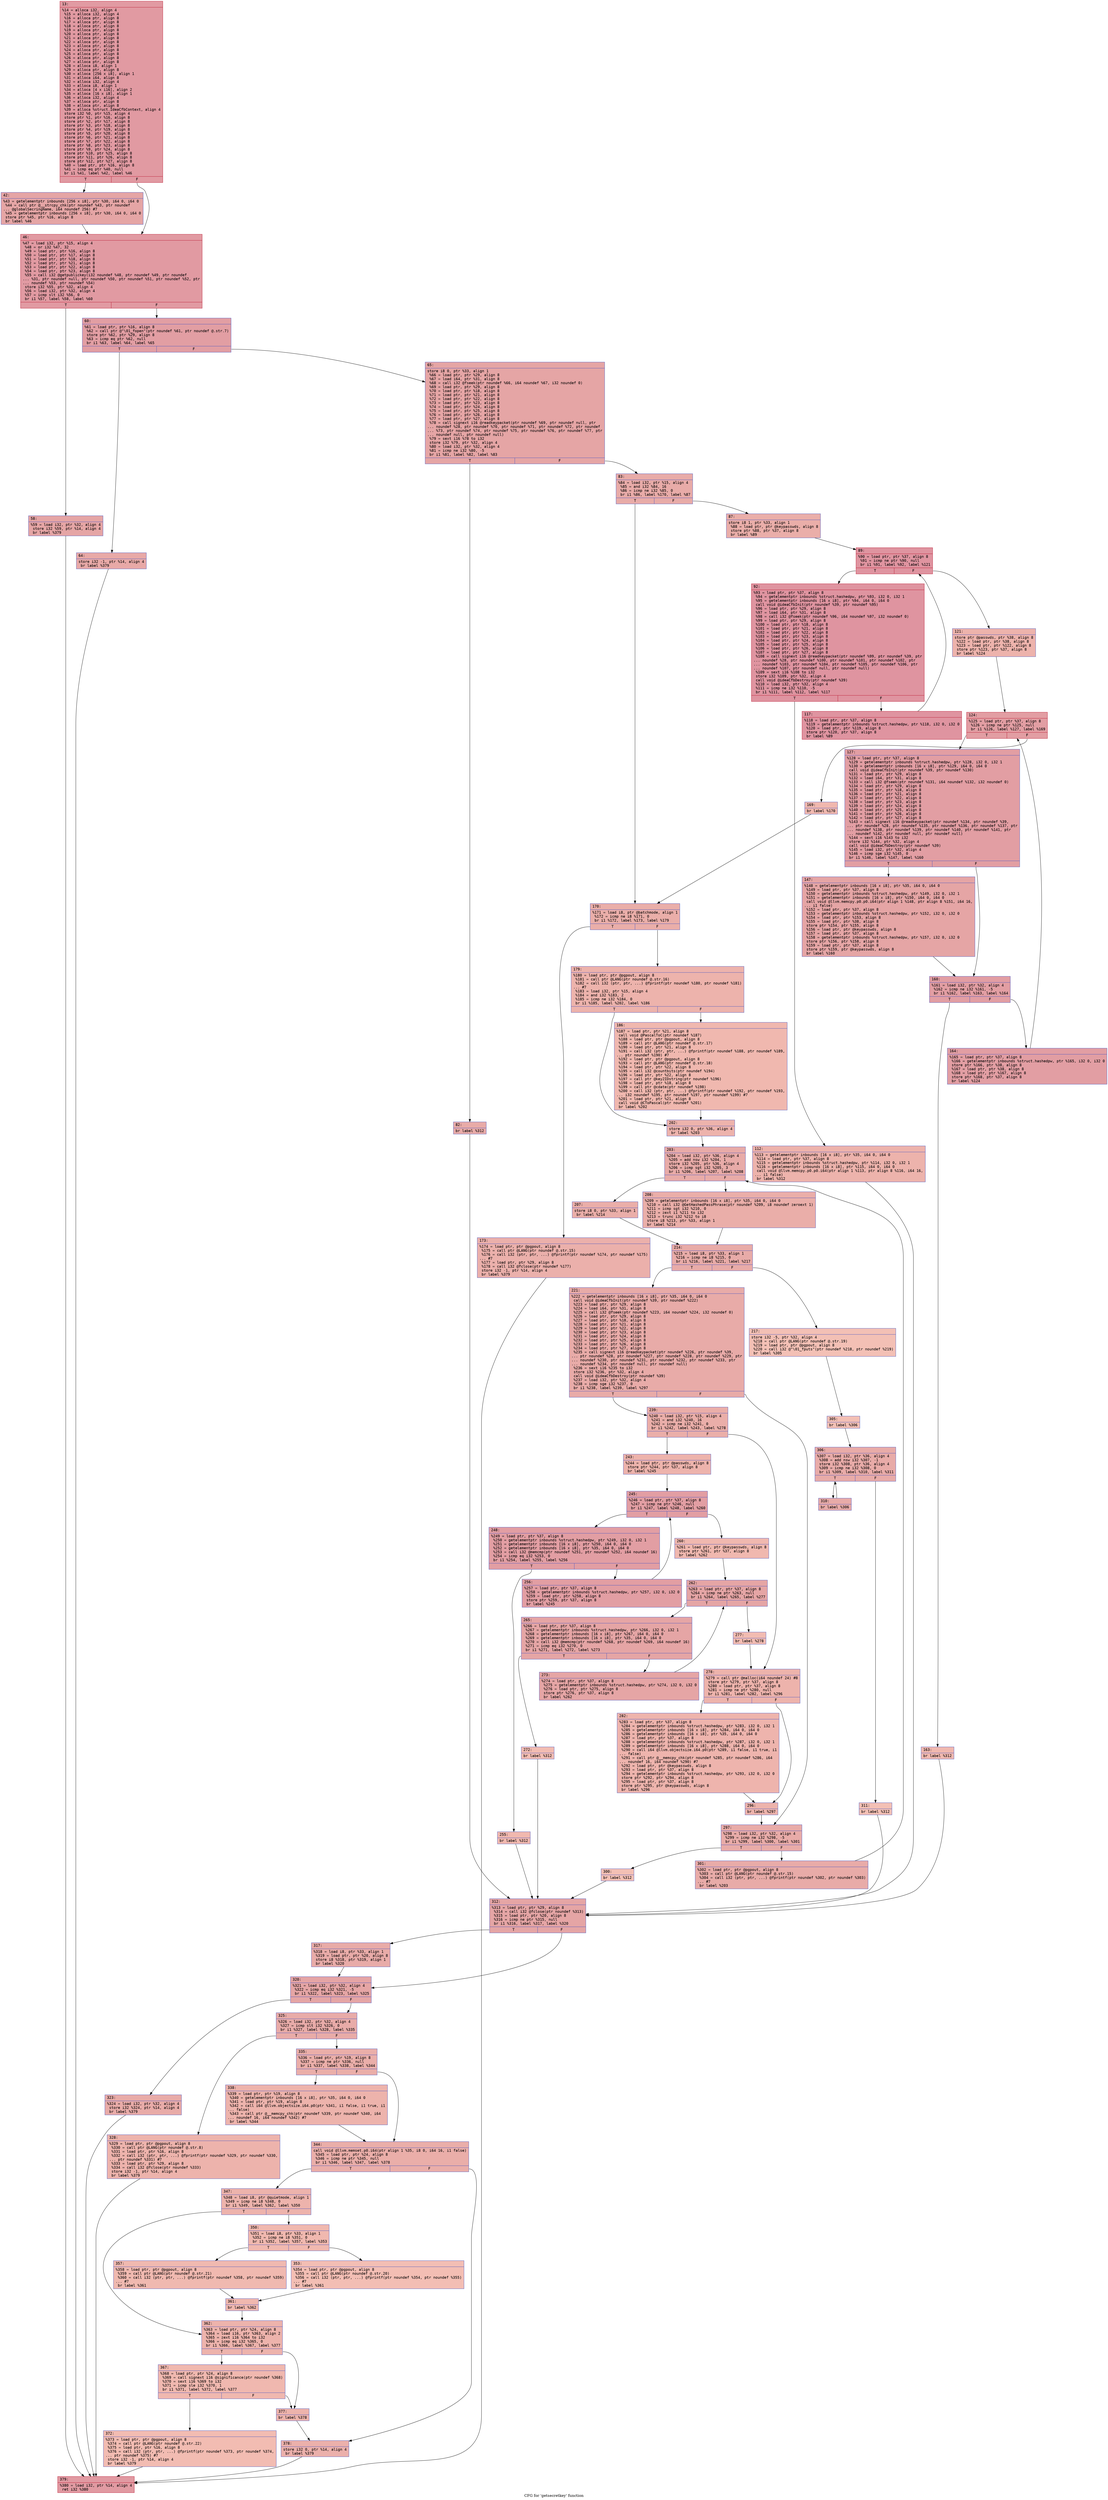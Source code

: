 digraph "CFG for 'getsecretkey' function" {
	label="CFG for 'getsecretkey' function";

	Node0x6000011ec910 [shape=record,color="#b70d28ff", style=filled, fillcolor="#bb1b2c70" fontname="Courier",label="{13:\l|  %14 = alloca i32, align 4\l  %15 = alloca i32, align 4\l  %16 = alloca ptr, align 8\l  %17 = alloca ptr, align 8\l  %18 = alloca ptr, align 8\l  %19 = alloca ptr, align 8\l  %20 = alloca ptr, align 8\l  %21 = alloca ptr, align 8\l  %22 = alloca ptr, align 8\l  %23 = alloca ptr, align 8\l  %24 = alloca ptr, align 8\l  %25 = alloca ptr, align 8\l  %26 = alloca ptr, align 8\l  %27 = alloca ptr, align 8\l  %28 = alloca i8, align 1\l  %29 = alloca ptr, align 8\l  %30 = alloca [256 x i8], align 1\l  %31 = alloca i64, align 8\l  %32 = alloca i32, align 4\l  %33 = alloca i8, align 1\l  %34 = alloca [4 x i16], align 2\l  %35 = alloca [16 x i8], align 1\l  %36 = alloca i32, align 4\l  %37 = alloca ptr, align 8\l  %38 = alloca ptr, align 8\l  %39 = alloca %struct.IdeaCfbContext, align 4\l  store i32 %0, ptr %15, align 4\l  store ptr %1, ptr %16, align 8\l  store ptr %2, ptr %17, align 8\l  store ptr %3, ptr %18, align 8\l  store ptr %4, ptr %19, align 8\l  store ptr %5, ptr %20, align 8\l  store ptr %6, ptr %21, align 8\l  store ptr %7, ptr %22, align 8\l  store ptr %8, ptr %23, align 8\l  store ptr %9, ptr %24, align 8\l  store ptr %10, ptr %25, align 8\l  store ptr %11, ptr %26, align 8\l  store ptr %12, ptr %27, align 8\l  %40 = load ptr, ptr %16, align 8\l  %41 = icmp eq ptr %40, null\l  br i1 %41, label %42, label %46\l|{<s0>T|<s1>F}}"];
	Node0x6000011ec910:s0 -> Node0x6000011ec960[tooltip="13 -> 42\nProbability 37.50%" ];
	Node0x6000011ec910:s1 -> Node0x6000011ec9b0[tooltip="13 -> 46\nProbability 62.50%" ];
	Node0x6000011ec960 [shape=record,color="#3d50c3ff", style=filled, fillcolor="#c5333470" fontname="Courier",label="{42:\l|  %43 = getelementptr inbounds [256 x i8], ptr %30, i64 0, i64 0\l  %44 = call ptr @__strcpy_chk(ptr noundef %43, ptr noundef\l... @globalSecringName, i64 noundef 256) #7\l  %45 = getelementptr inbounds [256 x i8], ptr %30, i64 0, i64 0\l  store ptr %45, ptr %16, align 8\l  br label %46\l}"];
	Node0x6000011ec960 -> Node0x6000011ec9b0[tooltip="42 -> 46\nProbability 100.00%" ];
	Node0x6000011ec9b0 [shape=record,color="#b70d28ff", style=filled, fillcolor="#bb1b2c70" fontname="Courier",label="{46:\l|  %47 = load i32, ptr %15, align 4\l  %48 = or i32 %47, 32\l  %49 = load ptr, ptr %16, align 8\l  %50 = load ptr, ptr %17, align 8\l  %51 = load ptr, ptr %18, align 8\l  %52 = load ptr, ptr %21, align 8\l  %53 = load ptr, ptr %22, align 8\l  %54 = load ptr, ptr %23, align 8\l  %55 = call i32 @getpublickey(i32 noundef %48, ptr noundef %49, ptr noundef\l... %31, ptr noundef null, ptr noundef %50, ptr noundef %51, ptr noundef %52, ptr\l... noundef %53, ptr noundef %54)\l  store i32 %55, ptr %32, align 4\l  %56 = load i32, ptr %32, align 4\l  %57 = icmp slt i32 %56, 0\l  br i1 %57, label %58, label %60\l|{<s0>T|<s1>F}}"];
	Node0x6000011ec9b0:s0 -> Node0x6000011eca00[tooltip="46 -> 58\nProbability 37.50%" ];
	Node0x6000011ec9b0:s1 -> Node0x6000011eca50[tooltip="46 -> 60\nProbability 62.50%" ];
	Node0x6000011eca00 [shape=record,color="#3d50c3ff", style=filled, fillcolor="#c5333470" fontname="Courier",label="{58:\l|  %59 = load i32, ptr %32, align 4\l  store i32 %59, ptr %14, align 4\l  br label %379\l}"];
	Node0x6000011eca00 -> Node0x6000011ee030[tooltip="58 -> 379\nProbability 100.00%" ];
	Node0x6000011eca50 [shape=record,color="#3d50c3ff", style=filled, fillcolor="#be242e70" fontname="Courier",label="{60:\l|  %61 = load ptr, ptr %16, align 8\l  %62 = call ptr @\"\\01_fopen\"(ptr noundef %61, ptr noundef @.str.7)\l  store ptr %62, ptr %29, align 8\l  %63 = icmp eq ptr %62, null\l  br i1 %63, label %64, label %65\l|{<s0>T|<s1>F}}"];
	Node0x6000011eca50:s0 -> Node0x6000011ecaa0[tooltip="60 -> 64\nProbability 37.50%" ];
	Node0x6000011eca50:s1 -> Node0x6000011ecaf0[tooltip="60 -> 65\nProbability 62.50%" ];
	Node0x6000011ecaa0 [shape=record,color="#3d50c3ff", style=filled, fillcolor="#ca3b3770" fontname="Courier",label="{64:\l|  store i32 -1, ptr %14, align 4\l  br label %379\l}"];
	Node0x6000011ecaa0 -> Node0x6000011ee030[tooltip="64 -> 379\nProbability 100.00%" ];
	Node0x6000011ecaf0 [shape=record,color="#3d50c3ff", style=filled, fillcolor="#c5333470" fontname="Courier",label="{65:\l|  store i8 0, ptr %33, align 1\l  %66 = load ptr, ptr %29, align 8\l  %67 = load i64, ptr %31, align 8\l  %68 = call i32 @fseek(ptr noundef %66, i64 noundef %67, i32 noundef 0)\l  %69 = load ptr, ptr %29, align 8\l  %70 = load ptr, ptr %18, align 8\l  %71 = load ptr, ptr %21, align 8\l  %72 = load ptr, ptr %22, align 8\l  %73 = load ptr, ptr %23, align 8\l  %74 = load ptr, ptr %24, align 8\l  %75 = load ptr, ptr %25, align 8\l  %76 = load ptr, ptr %26, align 8\l  %77 = load ptr, ptr %27, align 8\l  %78 = call signext i16 @readkeypacket(ptr noundef %69, ptr noundef null, ptr\l... noundef %28, ptr noundef %70, ptr noundef %71, ptr noundef %72, ptr noundef\l... %73, ptr noundef %74, ptr noundef %75, ptr noundef %76, ptr noundef %77, ptr\l... noundef null, ptr noundef null)\l  %79 = sext i16 %78 to i32\l  store i32 %79, ptr %32, align 4\l  %80 = load i32, ptr %32, align 4\l  %81 = icmp ne i32 %80, -5\l  br i1 %81, label %82, label %83\l|{<s0>T|<s1>F}}"];
	Node0x6000011ecaf0:s0 -> Node0x6000011ecb40[tooltip="65 -> 82\nProbability 50.00%" ];
	Node0x6000011ecaf0:s1 -> Node0x6000011ecb90[tooltip="65 -> 83\nProbability 50.00%" ];
	Node0x6000011ecb40 [shape=record,color="#3d50c3ff", style=filled, fillcolor="#cc403a70" fontname="Courier",label="{82:\l|  br label %312\l}"];
	Node0x6000011ecb40 -> Node0x6000011eda40[tooltip="82 -> 312\nProbability 100.00%" ];
	Node0x6000011ecb90 [shape=record,color="#3d50c3ff", style=filled, fillcolor="#cc403a70" fontname="Courier",label="{83:\l|  %84 = load i32, ptr %15, align 4\l  %85 = and i32 %84, 16\l  %86 = icmp ne i32 %85, 0\l  br i1 %86, label %170, label %87\l|{<s0>T|<s1>F}}"];
	Node0x6000011ecb90:s0 -> Node0x6000011ecff0[tooltip="83 -> 170\nProbability 50.00%" ];
	Node0x6000011ecb90:s1 -> Node0x6000011ecbe0[tooltip="83 -> 87\nProbability 50.00%" ];
	Node0x6000011ecbe0 [shape=record,color="#3d50c3ff", style=filled, fillcolor="#d0473d70" fontname="Courier",label="{87:\l|  store i8 1, ptr %33, align 1\l  %88 = load ptr, ptr @keypasswds, align 8\l  store ptr %88, ptr %37, align 8\l  br label %89\l}"];
	Node0x6000011ecbe0 -> Node0x6000011ecc30[tooltip="87 -> 89\nProbability 100.00%" ];
	Node0x6000011ecc30 [shape=record,color="#b70d28ff", style=filled, fillcolor="#b70d2870" fontname="Courier",label="{89:\l|  %90 = load ptr, ptr %37, align 8\l  %91 = icmp ne ptr %90, null\l  br i1 %91, label %92, label %121\l|{<s0>T|<s1>F}}"];
	Node0x6000011ecc30:s0 -> Node0x6000011ecc80[tooltip="89 -> 92\nProbability 96.88%" ];
	Node0x6000011ecc30:s1 -> Node0x6000011ecd70[tooltip="89 -> 121\nProbability 3.12%" ];
	Node0x6000011ecc80 [shape=record,color="#b70d28ff", style=filled, fillcolor="#b70d2870" fontname="Courier",label="{92:\l|  %93 = load ptr, ptr %37, align 8\l  %94 = getelementptr inbounds %struct.hashedpw, ptr %93, i32 0, i32 1\l  %95 = getelementptr inbounds [16 x i8], ptr %94, i64 0, i64 0\l  call void @ideaCfbInit(ptr noundef %39, ptr noundef %95)\l  %96 = load ptr, ptr %29, align 8\l  %97 = load i64, ptr %31, align 8\l  %98 = call i32 @fseek(ptr noundef %96, i64 noundef %97, i32 noundef 0)\l  %99 = load ptr, ptr %29, align 8\l  %100 = load ptr, ptr %18, align 8\l  %101 = load ptr, ptr %21, align 8\l  %102 = load ptr, ptr %22, align 8\l  %103 = load ptr, ptr %23, align 8\l  %104 = load ptr, ptr %24, align 8\l  %105 = load ptr, ptr %25, align 8\l  %106 = load ptr, ptr %26, align 8\l  %107 = load ptr, ptr %27, align 8\l  %108 = call signext i16 @readkeypacket(ptr noundef %99, ptr noundef %39, ptr\l... noundef %28, ptr noundef %100, ptr noundef %101, ptr noundef %102, ptr\l... noundef %103, ptr noundef %104, ptr noundef %105, ptr noundef %106, ptr\l... noundef %107, ptr noundef null, ptr noundef null)\l  %109 = sext i16 %108 to i32\l  store i32 %109, ptr %32, align 4\l  call void @ideaCfbDestroy(ptr noundef %39)\l  %110 = load i32, ptr %32, align 4\l  %111 = icmp ne i32 %110, -5\l  br i1 %111, label %112, label %117\l|{<s0>T|<s1>F}}"];
	Node0x6000011ecc80:s0 -> Node0x6000011eccd0[tooltip="92 -> 112\nProbability 3.12%" ];
	Node0x6000011ecc80:s1 -> Node0x6000011ecd20[tooltip="92 -> 117\nProbability 96.88%" ];
	Node0x6000011eccd0 [shape=record,color="#3d50c3ff", style=filled, fillcolor="#d6524470" fontname="Courier",label="{112:\l|  %113 = getelementptr inbounds [16 x i8], ptr %35, i64 0, i64 0\l  %114 = load ptr, ptr %37, align 8\l  %115 = getelementptr inbounds %struct.hashedpw, ptr %114, i32 0, i32 1\l  %116 = getelementptr inbounds [16 x i8], ptr %115, i64 0, i64 0\l  call void @llvm.memcpy.p0.p0.i64(ptr align 1 %113, ptr align 8 %116, i64 16,\l... i1 false)\l  br label %312\l}"];
	Node0x6000011eccd0 -> Node0x6000011eda40[tooltip="112 -> 312\nProbability 100.00%" ];
	Node0x6000011ecd20 [shape=record,color="#b70d28ff", style=filled, fillcolor="#b70d2870" fontname="Courier",label="{117:\l|  %118 = load ptr, ptr %37, align 8\l  %119 = getelementptr inbounds %struct.hashedpw, ptr %118, i32 0, i32 0\l  %120 = load ptr, ptr %119, align 8\l  store ptr %120, ptr %37, align 8\l  br label %89\l}"];
	Node0x6000011ecd20 -> Node0x6000011ecc30[tooltip="117 -> 89\nProbability 100.00%" ];
	Node0x6000011ecd70 [shape=record,color="#3d50c3ff", style=filled, fillcolor="#d6524470" fontname="Courier",label="{121:\l|  store ptr @passwds, ptr %38, align 8\l  %122 = load ptr, ptr %38, align 8\l  %123 = load ptr, ptr %122, align 8\l  store ptr %123, ptr %37, align 8\l  br label %124\l}"];
	Node0x6000011ecd70 -> Node0x6000011ecdc0[tooltip="121 -> 124\nProbability 100.00%" ];
	Node0x6000011ecdc0 [shape=record,color="#b70d28ff", style=filled, fillcolor="#be242e70" fontname="Courier",label="{124:\l|  %125 = load ptr, ptr %37, align 8\l  %126 = icmp ne ptr %125, null\l  br i1 %126, label %127, label %169\l|{<s0>T|<s1>F}}"];
	Node0x6000011ecdc0:s0 -> Node0x6000011ece10[tooltip="124 -> 127\nProbability 96.88%" ];
	Node0x6000011ecdc0:s1 -> Node0x6000011ecfa0[tooltip="124 -> 169\nProbability 3.12%" ];
	Node0x6000011ece10 [shape=record,color="#3d50c3ff", style=filled, fillcolor="#be242e70" fontname="Courier",label="{127:\l|  %128 = load ptr, ptr %37, align 8\l  %129 = getelementptr inbounds %struct.hashedpw, ptr %128, i32 0, i32 1\l  %130 = getelementptr inbounds [16 x i8], ptr %129, i64 0, i64 0\l  call void @ideaCfbInit(ptr noundef %39, ptr noundef %130)\l  %131 = load ptr, ptr %29, align 8\l  %132 = load i64, ptr %31, align 8\l  %133 = call i32 @fseek(ptr noundef %131, i64 noundef %132, i32 noundef 0)\l  %134 = load ptr, ptr %29, align 8\l  %135 = load ptr, ptr %18, align 8\l  %136 = load ptr, ptr %21, align 8\l  %137 = load ptr, ptr %22, align 8\l  %138 = load ptr, ptr %23, align 8\l  %139 = load ptr, ptr %24, align 8\l  %140 = load ptr, ptr %25, align 8\l  %141 = load ptr, ptr %26, align 8\l  %142 = load ptr, ptr %27, align 8\l  %143 = call signext i16 @readkeypacket(ptr noundef %134, ptr noundef %39,\l... ptr noundef %28, ptr noundef %135, ptr noundef %136, ptr noundef %137, ptr\l... noundef %138, ptr noundef %139, ptr noundef %140, ptr noundef %141, ptr\l... noundef %142, ptr noundef null, ptr noundef null)\l  %144 = sext i16 %143 to i32\l  store i32 %144, ptr %32, align 4\l  call void @ideaCfbDestroy(ptr noundef %39)\l  %145 = load i32, ptr %32, align 4\l  %146 = icmp sge i32 %145, 0\l  br i1 %146, label %147, label %160\l|{<s0>T|<s1>F}}"];
	Node0x6000011ece10:s0 -> Node0x6000011ece60[tooltip="127 -> 147\nProbability 50.00%" ];
	Node0x6000011ece10:s1 -> Node0x6000011eceb0[tooltip="127 -> 160\nProbability 50.00%" ];
	Node0x6000011ece60 [shape=record,color="#3d50c3ff", style=filled, fillcolor="#c5333470" fontname="Courier",label="{147:\l|  %148 = getelementptr inbounds [16 x i8], ptr %35, i64 0, i64 0\l  %149 = load ptr, ptr %37, align 8\l  %150 = getelementptr inbounds %struct.hashedpw, ptr %149, i32 0, i32 1\l  %151 = getelementptr inbounds [16 x i8], ptr %150, i64 0, i64 0\l  call void @llvm.memcpy.p0.p0.i64(ptr align 1 %148, ptr align 8 %151, i64 16,\l... i1 false)\l  %152 = load ptr, ptr %37, align 8\l  %153 = getelementptr inbounds %struct.hashedpw, ptr %152, i32 0, i32 0\l  %154 = load ptr, ptr %153, align 8\l  %155 = load ptr, ptr %38, align 8\l  store ptr %154, ptr %155, align 8\l  %156 = load ptr, ptr @keypasswds, align 8\l  %157 = load ptr, ptr %37, align 8\l  %158 = getelementptr inbounds %struct.hashedpw, ptr %157, i32 0, i32 0\l  store ptr %156, ptr %158, align 8\l  %159 = load ptr, ptr %37, align 8\l  store ptr %159, ptr @keypasswds, align 8\l  br label %160\l}"];
	Node0x6000011ece60 -> Node0x6000011eceb0[tooltip="147 -> 160\nProbability 100.00%" ];
	Node0x6000011eceb0 [shape=record,color="#3d50c3ff", style=filled, fillcolor="#be242e70" fontname="Courier",label="{160:\l|  %161 = load i32, ptr %32, align 4\l  %162 = icmp ne i32 %161, -5\l  br i1 %162, label %163, label %164\l|{<s0>T|<s1>F}}"];
	Node0x6000011eceb0:s0 -> Node0x6000011ecf00[tooltip="160 -> 163\nProbability 3.12%" ];
	Node0x6000011eceb0:s1 -> Node0x6000011ecf50[tooltip="160 -> 164\nProbability 96.88%" ];
	Node0x6000011ecf00 [shape=record,color="#3d50c3ff", style=filled, fillcolor="#dc5d4a70" fontname="Courier",label="{163:\l|  br label %312\l}"];
	Node0x6000011ecf00 -> Node0x6000011eda40[tooltip="163 -> 312\nProbability 100.00%" ];
	Node0x6000011ecf50 [shape=record,color="#3d50c3ff", style=filled, fillcolor="#be242e70" fontname="Courier",label="{164:\l|  %165 = load ptr, ptr %37, align 8\l  %166 = getelementptr inbounds %struct.hashedpw, ptr %165, i32 0, i32 0\l  store ptr %166, ptr %38, align 8\l  %167 = load ptr, ptr %38, align 8\l  %168 = load ptr, ptr %167, align 8\l  store ptr %168, ptr %37, align 8\l  br label %124\l}"];
	Node0x6000011ecf50 -> Node0x6000011ecdc0[tooltip="164 -> 124\nProbability 100.00%" ];
	Node0x6000011ecfa0 [shape=record,color="#3d50c3ff", style=filled, fillcolor="#dc5d4a70" fontname="Courier",label="{169:\l|  br label %170\l}"];
	Node0x6000011ecfa0 -> Node0x6000011ecff0[tooltip="169 -> 170\nProbability 100.00%" ];
	Node0x6000011ecff0 [shape=record,color="#3d50c3ff", style=filled, fillcolor="#d0473d70" fontname="Courier",label="{170:\l|  %171 = load i8, ptr @batchmode, align 1\l  %172 = icmp ne i8 %171, 0\l  br i1 %172, label %173, label %179\l|{<s0>T|<s1>F}}"];
	Node0x6000011ecff0:s0 -> Node0x6000011ed040[tooltip="170 -> 173\nProbability 62.50%" ];
	Node0x6000011ecff0:s1 -> Node0x6000011ed090[tooltip="170 -> 179\nProbability 37.50%" ];
	Node0x6000011ed040 [shape=record,color="#3d50c3ff", style=filled, fillcolor="#d24b4070" fontname="Courier",label="{173:\l|  %174 = load ptr, ptr @pgpout, align 8\l  %175 = call ptr @LANG(ptr noundef @.str.15)\l  %176 = call i32 (ptr, ptr, ...) @fprintf(ptr noundef %174, ptr noundef %175)\l... #7\l  %177 = load ptr, ptr %29, align 8\l  %178 = call i32 @fclose(ptr noundef %177)\l  store i32 -1, ptr %14, align 4\l  br label %379\l}"];
	Node0x6000011ed040 -> Node0x6000011ee030[tooltip="173 -> 379\nProbability 100.00%" ];
	Node0x6000011ed090 [shape=record,color="#3d50c3ff", style=filled, fillcolor="#d6524470" fontname="Courier",label="{179:\l|  %180 = load ptr, ptr @pgpout, align 8\l  %181 = call ptr @LANG(ptr noundef @.str.16)\l  %182 = call i32 (ptr, ptr, ...) @fprintf(ptr noundef %180, ptr noundef %181)\l... #7\l  %183 = load i32, ptr %15, align 4\l  %184 = and i32 %183, 2\l  %185 = icmp ne i32 %184, 0\l  br i1 %185, label %202, label %186\l|{<s0>T|<s1>F}}"];
	Node0x6000011ed090:s0 -> Node0x6000011ed130[tooltip="179 -> 202\nProbability 50.00%" ];
	Node0x6000011ed090:s1 -> Node0x6000011ed0e0[tooltip="179 -> 186\nProbability 50.00%" ];
	Node0x6000011ed0e0 [shape=record,color="#3d50c3ff", style=filled, fillcolor="#dc5d4a70" fontname="Courier",label="{186:\l|  %187 = load ptr, ptr %21, align 8\l  call void @PascalToC(ptr noundef %187)\l  %188 = load ptr, ptr @pgpout, align 8\l  %189 = call ptr @LANG(ptr noundef @.str.17)\l  %190 = load ptr, ptr %21, align 8\l  %191 = call i32 (ptr, ptr, ...) @fprintf(ptr noundef %188, ptr noundef %189,\l... ptr noundef %190) #7\l  %192 = load ptr, ptr @pgpout, align 8\l  %193 = call ptr @LANG(ptr noundef @.str.18)\l  %194 = load ptr, ptr %22, align 8\l  %195 = call i32 @countbits(ptr noundef %194)\l  %196 = load ptr, ptr %22, align 8\l  %197 = call ptr @key2IDstring(ptr noundef %196)\l  %198 = load ptr, ptr %18, align 8\l  %199 = call ptr @cdate(ptr noundef %198)\l  %200 = call i32 (ptr, ptr, ...) @fprintf(ptr noundef %192, ptr noundef %193,\l... i32 noundef %195, ptr noundef %197, ptr noundef %199) #7\l  %201 = load ptr, ptr %21, align 8\l  call void @CToPascal(ptr noundef %201)\l  br label %202\l}"];
	Node0x6000011ed0e0 -> Node0x6000011ed130[tooltip="186 -> 202\nProbability 100.00%" ];
	Node0x6000011ed130 [shape=record,color="#3d50c3ff", style=filled, fillcolor="#d6524470" fontname="Courier",label="{202:\l|  store i32 0, ptr %36, align 4\l  br label %203\l}"];
	Node0x6000011ed130 -> Node0x6000011ed180[tooltip="202 -> 203\nProbability 100.00%" ];
	Node0x6000011ed180 [shape=record,color="#3d50c3ff", style=filled, fillcolor="#cc403a70" fontname="Courier",label="{203:\l|  %204 = load i32, ptr %36, align 4\l  %205 = add nsw i32 %204, 1\l  store i32 %205, ptr %36, align 4\l  %206 = icmp sgt i32 %205, 3\l  br i1 %206, label %207, label %208\l|{<s0>T|<s1>F}}"];
	Node0x6000011ed180:s0 -> Node0x6000011ed1d0[tooltip="203 -> 207\nProbability 50.00%" ];
	Node0x6000011ed180:s1 -> Node0x6000011ed220[tooltip="203 -> 208\nProbability 50.00%" ];
	Node0x6000011ed1d0 [shape=record,color="#3d50c3ff", style=filled, fillcolor="#d0473d70" fontname="Courier",label="{207:\l|  store i8 0, ptr %33, align 1\l  br label %214\l}"];
	Node0x6000011ed1d0 -> Node0x6000011ed270[tooltip="207 -> 214\nProbability 100.00%" ];
	Node0x6000011ed220 [shape=record,color="#3d50c3ff", style=filled, fillcolor="#d0473d70" fontname="Courier",label="{208:\l|  %209 = getelementptr inbounds [16 x i8], ptr %35, i64 0, i64 0\l  %210 = call i32 @GetHashedPassPhrase(ptr noundef %209, i8 noundef zeroext 1)\l  %211 = icmp sgt i32 %210, 0\l  %212 = zext i1 %211 to i32\l  %213 = trunc i32 %212 to i8\l  store i8 %213, ptr %33, align 1\l  br label %214\l}"];
	Node0x6000011ed220 -> Node0x6000011ed270[tooltip="208 -> 214\nProbability 100.00%" ];
	Node0x6000011ed270 [shape=record,color="#3d50c3ff", style=filled, fillcolor="#cc403a70" fontname="Courier",label="{214:\l|  %215 = load i8, ptr %33, align 1\l  %216 = icmp ne i8 %215, 0\l  br i1 %216, label %221, label %217\l|{<s0>T|<s1>F}}"];
	Node0x6000011ed270:s0 -> Node0x6000011ed310[tooltip="214 -> 221\nProbability 96.88%" ];
	Node0x6000011ed270:s1 -> Node0x6000011ed2c0[tooltip="214 -> 217\nProbability 3.12%" ];
	Node0x6000011ed2c0 [shape=record,color="#3d50c3ff", style=filled, fillcolor="#e5705870" fontname="Courier",label="{217:\l|  store i32 -5, ptr %32, align 4\l  %218 = call ptr @LANG(ptr noundef @.str.19)\l  %219 = load ptr, ptr @pgpout, align 8\l  %220 = call i32 @\"\\01_fputs\"(ptr noundef %218, ptr noundef %219)\l  br label %305\l}"];
	Node0x6000011ed2c0 -> Node0x6000011ed900[tooltip="217 -> 305\nProbability 100.00%" ];
	Node0x6000011ed310 [shape=record,color="#3d50c3ff", style=filled, fillcolor="#cc403a70" fontname="Courier",label="{221:\l|  %222 = getelementptr inbounds [16 x i8], ptr %35, i64 0, i64 0\l  call void @ideaCfbInit(ptr noundef %39, ptr noundef %222)\l  %223 = load ptr, ptr %29, align 8\l  %224 = load i64, ptr %31, align 8\l  %225 = call i32 @fseek(ptr noundef %223, i64 noundef %224, i32 noundef 0)\l  %226 = load ptr, ptr %29, align 8\l  %227 = load ptr, ptr %18, align 8\l  %228 = load ptr, ptr %21, align 8\l  %229 = load ptr, ptr %22, align 8\l  %230 = load ptr, ptr %23, align 8\l  %231 = load ptr, ptr %24, align 8\l  %232 = load ptr, ptr %25, align 8\l  %233 = load ptr, ptr %26, align 8\l  %234 = load ptr, ptr %27, align 8\l  %235 = call signext i16 @readkeypacket(ptr noundef %226, ptr noundef %39,\l... ptr noundef %28, ptr noundef %227, ptr noundef %228, ptr noundef %229, ptr\l... noundef %230, ptr noundef %231, ptr noundef %232, ptr noundef %233, ptr\l... noundef %234, ptr noundef null, ptr noundef null)\l  %236 = sext i16 %235 to i32\l  store i32 %236, ptr %32, align 4\l  call void @ideaCfbDestroy(ptr noundef %39)\l  %237 = load i32, ptr %32, align 4\l  %238 = icmp sge i32 %237, 0\l  br i1 %238, label %239, label %297\l|{<s0>T|<s1>F}}"];
	Node0x6000011ed310:s0 -> Node0x6000011ed360[tooltip="221 -> 239\nProbability 50.00%" ];
	Node0x6000011ed310:s1 -> Node0x6000011ed810[tooltip="221 -> 297\nProbability 50.00%" ];
	Node0x6000011ed360 [shape=record,color="#3d50c3ff", style=filled, fillcolor="#d0473d70" fontname="Courier",label="{239:\l|  %240 = load i32, ptr %15, align 4\l  %241 = and i32 %240, 16\l  %242 = icmp ne i32 %241, 0\l  br i1 %242, label %243, label %278\l|{<s0>T|<s1>F}}"];
	Node0x6000011ed360:s0 -> Node0x6000011ed3b0[tooltip="239 -> 243\nProbability 50.00%" ];
	Node0x6000011ed360:s1 -> Node0x6000011ed720[tooltip="239 -> 278\nProbability 50.00%" ];
	Node0x6000011ed3b0 [shape=record,color="#3d50c3ff", style=filled, fillcolor="#d6524470" fontname="Courier",label="{243:\l|  %244 = load ptr, ptr @passwds, align 8\l  store ptr %244, ptr %37, align 8\l  br label %245\l}"];
	Node0x6000011ed3b0 -> Node0x6000011ed400[tooltip="243 -> 245\nProbability 100.00%" ];
	Node0x6000011ed400 [shape=record,color="#3d50c3ff", style=filled, fillcolor="#be242e70" fontname="Courier",label="{245:\l|  %246 = load ptr, ptr %37, align 8\l  %247 = icmp ne ptr %246, null\l  br i1 %247, label %248, label %260\l|{<s0>T|<s1>F}}"];
	Node0x6000011ed400:s0 -> Node0x6000011ed450[tooltip="245 -> 248\nProbability 96.88%" ];
	Node0x6000011ed400:s1 -> Node0x6000011ed540[tooltip="245 -> 260\nProbability 3.12%" ];
	Node0x6000011ed450 [shape=record,color="#3d50c3ff", style=filled, fillcolor="#be242e70" fontname="Courier",label="{248:\l|  %249 = load ptr, ptr %37, align 8\l  %250 = getelementptr inbounds %struct.hashedpw, ptr %249, i32 0, i32 1\l  %251 = getelementptr inbounds [16 x i8], ptr %250, i64 0, i64 0\l  %252 = getelementptr inbounds [16 x i8], ptr %35, i64 0, i64 0\l  %253 = call i32 @memcmp(ptr noundef %251, ptr noundef %252, i64 noundef 16)\l  %254 = icmp eq i32 %253, 0\l  br i1 %254, label %255, label %256\l|{<s0>T|<s1>F}}"];
	Node0x6000011ed450:s0 -> Node0x6000011ed4a0[tooltip="248 -> 255\nProbability 3.12%" ];
	Node0x6000011ed450:s1 -> Node0x6000011ed4f0[tooltip="248 -> 256\nProbability 96.88%" ];
	Node0x6000011ed4a0 [shape=record,color="#3d50c3ff", style=filled, fillcolor="#dc5d4a70" fontname="Courier",label="{255:\l|  br label %312\l}"];
	Node0x6000011ed4a0 -> Node0x6000011eda40[tooltip="255 -> 312\nProbability 100.00%" ];
	Node0x6000011ed4f0 [shape=record,color="#3d50c3ff", style=filled, fillcolor="#be242e70" fontname="Courier",label="{256:\l|  %257 = load ptr, ptr %37, align 8\l  %258 = getelementptr inbounds %struct.hashedpw, ptr %257, i32 0, i32 0\l  %259 = load ptr, ptr %258, align 8\l  store ptr %259, ptr %37, align 8\l  br label %245\l}"];
	Node0x6000011ed4f0 -> Node0x6000011ed400[tooltip="256 -> 245\nProbability 100.00%" ];
	Node0x6000011ed540 [shape=record,color="#3d50c3ff", style=filled, fillcolor="#dc5d4a70" fontname="Courier",label="{260:\l|  %261 = load ptr, ptr @keypasswds, align 8\l  store ptr %261, ptr %37, align 8\l  br label %262\l}"];
	Node0x6000011ed540 -> Node0x6000011ed590[tooltip="260 -> 262\nProbability 100.00%" ];
	Node0x6000011ed590 [shape=record,color="#3d50c3ff", style=filled, fillcolor="#c5333470" fontname="Courier",label="{262:\l|  %263 = load ptr, ptr %37, align 8\l  %264 = icmp ne ptr %263, null\l  br i1 %264, label %265, label %277\l|{<s0>T|<s1>F}}"];
	Node0x6000011ed590:s0 -> Node0x6000011ed5e0[tooltip="262 -> 265\nProbability 96.88%" ];
	Node0x6000011ed590:s1 -> Node0x6000011ed6d0[tooltip="262 -> 277\nProbability 3.12%" ];
	Node0x6000011ed5e0 [shape=record,color="#3d50c3ff", style=filled, fillcolor="#c5333470" fontname="Courier",label="{265:\l|  %266 = load ptr, ptr %37, align 8\l  %267 = getelementptr inbounds %struct.hashedpw, ptr %266, i32 0, i32 1\l  %268 = getelementptr inbounds [16 x i8], ptr %267, i64 0, i64 0\l  %269 = getelementptr inbounds [16 x i8], ptr %35, i64 0, i64 0\l  %270 = call i32 @memcmp(ptr noundef %268, ptr noundef %269, i64 noundef 16)\l  %271 = icmp eq i32 %270, 0\l  br i1 %271, label %272, label %273\l|{<s0>T|<s1>F}}"];
	Node0x6000011ed5e0:s0 -> Node0x6000011ed630[tooltip="265 -> 272\nProbability 3.12%" ];
	Node0x6000011ed5e0:s1 -> Node0x6000011ed680[tooltip="265 -> 273\nProbability 96.88%" ];
	Node0x6000011ed630 [shape=record,color="#3d50c3ff", style=filled, fillcolor="#e1675170" fontname="Courier",label="{272:\l|  br label %312\l}"];
	Node0x6000011ed630 -> Node0x6000011eda40[tooltip="272 -> 312\nProbability 100.00%" ];
	Node0x6000011ed680 [shape=record,color="#3d50c3ff", style=filled, fillcolor="#c5333470" fontname="Courier",label="{273:\l|  %274 = load ptr, ptr %37, align 8\l  %275 = getelementptr inbounds %struct.hashedpw, ptr %274, i32 0, i32 0\l  %276 = load ptr, ptr %275, align 8\l  store ptr %276, ptr %37, align 8\l  br label %262\l}"];
	Node0x6000011ed680 -> Node0x6000011ed590[tooltip="273 -> 262\nProbability 100.00%" ];
	Node0x6000011ed6d0 [shape=record,color="#3d50c3ff", style=filled, fillcolor="#e1675170" fontname="Courier",label="{277:\l|  br label %278\l}"];
	Node0x6000011ed6d0 -> Node0x6000011ed720[tooltip="277 -> 278\nProbability 100.00%" ];
	Node0x6000011ed720 [shape=record,color="#3d50c3ff", style=filled, fillcolor="#d6524470" fontname="Courier",label="{278:\l|  %279 = call ptr @malloc(i64 noundef 24) #8\l  store ptr %279, ptr %37, align 8\l  %280 = load ptr, ptr %37, align 8\l  %281 = icmp ne ptr %280, null\l  br i1 %281, label %282, label %296\l|{<s0>T|<s1>F}}"];
	Node0x6000011ed720:s0 -> Node0x6000011ed770[tooltip="278 -> 282\nProbability 62.50%" ];
	Node0x6000011ed720:s1 -> Node0x6000011ed7c0[tooltip="278 -> 296\nProbability 37.50%" ];
	Node0x6000011ed770 [shape=record,color="#3d50c3ff", style=filled, fillcolor="#d8564670" fontname="Courier",label="{282:\l|  %283 = load ptr, ptr %37, align 8\l  %284 = getelementptr inbounds %struct.hashedpw, ptr %283, i32 0, i32 1\l  %285 = getelementptr inbounds [16 x i8], ptr %284, i64 0, i64 0\l  %286 = getelementptr inbounds [16 x i8], ptr %35, i64 0, i64 0\l  %287 = load ptr, ptr %37, align 8\l  %288 = getelementptr inbounds %struct.hashedpw, ptr %287, i32 0, i32 1\l  %289 = getelementptr inbounds [16 x i8], ptr %288, i64 0, i64 0\l  %290 = call i64 @llvm.objectsize.i64.p0(ptr %289, i1 false, i1 true, i1\l... false)\l  %291 = call ptr @__memcpy_chk(ptr noundef %285, ptr noundef %286, i64\l... noundef 16, i64 noundef %290) #7\l  %292 = load ptr, ptr @keypasswds, align 8\l  %293 = load ptr, ptr %37, align 8\l  %294 = getelementptr inbounds %struct.hashedpw, ptr %293, i32 0, i32 0\l  store ptr %292, ptr %294, align 8\l  %295 = load ptr, ptr %37, align 8\l  store ptr %295, ptr @keypasswds, align 8\l  br label %296\l}"];
	Node0x6000011ed770 -> Node0x6000011ed7c0[tooltip="282 -> 296\nProbability 100.00%" ];
	Node0x6000011ed7c0 [shape=record,color="#3d50c3ff", style=filled, fillcolor="#d6524470" fontname="Courier",label="{296:\l|  br label %297\l}"];
	Node0x6000011ed7c0 -> Node0x6000011ed810[tooltip="296 -> 297\nProbability 100.00%" ];
	Node0x6000011ed810 [shape=record,color="#3d50c3ff", style=filled, fillcolor="#cc403a70" fontname="Courier",label="{297:\l|  %298 = load i32, ptr %32, align 4\l  %299 = icmp ne i32 %298, -5\l  br i1 %299, label %300, label %301\l|{<s0>T|<s1>F}}"];
	Node0x6000011ed810:s0 -> Node0x6000011ed860[tooltip="297 -> 300\nProbability 3.12%" ];
	Node0x6000011ed810:s1 -> Node0x6000011ed8b0[tooltip="297 -> 301\nProbability 96.88%" ];
	Node0x6000011ed860 [shape=record,color="#3d50c3ff", style=filled, fillcolor="#e5705870" fontname="Courier",label="{300:\l|  br label %312\l}"];
	Node0x6000011ed860 -> Node0x6000011eda40[tooltip="300 -> 312\nProbability 100.00%" ];
	Node0x6000011ed8b0 [shape=record,color="#3d50c3ff", style=filled, fillcolor="#cc403a70" fontname="Courier",label="{301:\l|  %302 = load ptr, ptr @pgpout, align 8\l  %303 = call ptr @LANG(ptr noundef @.str.15)\l  %304 = call i32 (ptr, ptr, ...) @fprintf(ptr noundef %302, ptr noundef %303)\l... #7\l  br label %203\l}"];
	Node0x6000011ed8b0 -> Node0x6000011ed180[tooltip="301 -> 203\nProbability 100.00%" ];
	Node0x6000011ed900 [shape=record,color="#3d50c3ff", style=filled, fillcolor="#e5705870" fontname="Courier",label="{305:\l|  br label %306\l}"];
	Node0x6000011ed900 -> Node0x6000011ed950[tooltip="305 -> 306\nProbability 100.00%" ];
	Node0x6000011ed950 [shape=record,color="#3d50c3ff", style=filled, fillcolor="#cc403a70" fontname="Courier",label="{306:\l|  %307 = load i32, ptr %36, align 4\l  %308 = add nsw i32 %307, -1\l  store i32 %308, ptr %36, align 4\l  %309 = icmp ne i32 %308, 0\l  br i1 %309, label %310, label %311\l|{<s0>T|<s1>F}}"];
	Node0x6000011ed950:s0 -> Node0x6000011ed9a0[tooltip="306 -> 310\nProbability 96.88%" ];
	Node0x6000011ed950:s1 -> Node0x6000011ed9f0[tooltip="306 -> 311\nProbability 3.12%" ];
	Node0x6000011ed9a0 [shape=record,color="#3d50c3ff", style=filled, fillcolor="#cc403a70" fontname="Courier",label="{310:\l|  br label %306\l}"];
	Node0x6000011ed9a0 -> Node0x6000011ed950[tooltip="310 -> 306\nProbability 100.00%" ];
	Node0x6000011ed9f0 [shape=record,color="#3d50c3ff", style=filled, fillcolor="#e5705870" fontname="Courier",label="{311:\l|  br label %312\l}"];
	Node0x6000011ed9f0 -> Node0x6000011eda40[tooltip="311 -> 312\nProbability 100.00%" ];
	Node0x6000011eda40 [shape=record,color="#3d50c3ff", style=filled, fillcolor="#c5333470" fontname="Courier",label="{312:\l|  %313 = load ptr, ptr %29, align 8\l  %314 = call i32 @fclose(ptr noundef %313)\l  %315 = load ptr, ptr %20, align 8\l  %316 = icmp ne ptr %315, null\l  br i1 %316, label %317, label %320\l|{<s0>T|<s1>F}}"];
	Node0x6000011eda40:s0 -> Node0x6000011eda90[tooltip="312 -> 317\nProbability 62.50%" ];
	Node0x6000011eda40:s1 -> Node0x6000011edae0[tooltip="312 -> 320\nProbability 37.50%" ];
	Node0x6000011eda90 [shape=record,color="#3d50c3ff", style=filled, fillcolor="#cc403a70" fontname="Courier",label="{317:\l|  %318 = load i8, ptr %33, align 1\l  %319 = load ptr, ptr %20, align 8\l  store i8 %318, ptr %319, align 1\l  br label %320\l}"];
	Node0x6000011eda90 -> Node0x6000011edae0[tooltip="317 -> 320\nProbability 100.00%" ];
	Node0x6000011edae0 [shape=record,color="#3d50c3ff", style=filled, fillcolor="#c5333470" fontname="Courier",label="{320:\l|  %321 = load i32, ptr %32, align 4\l  %322 = icmp eq i32 %321, -5\l  br i1 %322, label %323, label %325\l|{<s0>T|<s1>F}}"];
	Node0x6000011edae0:s0 -> Node0x6000011edb30[tooltip="320 -> 323\nProbability 50.00%" ];
	Node0x6000011edae0:s1 -> Node0x6000011edb80[tooltip="320 -> 325\nProbability 50.00%" ];
	Node0x6000011edb30 [shape=record,color="#3d50c3ff", style=filled, fillcolor="#cc403a70" fontname="Courier",label="{323:\l|  %324 = load i32, ptr %32, align 4\l  store i32 %324, ptr %14, align 4\l  br label %379\l}"];
	Node0x6000011edb30 -> Node0x6000011ee030[tooltip="323 -> 379\nProbability 100.00%" ];
	Node0x6000011edb80 [shape=record,color="#3d50c3ff", style=filled, fillcolor="#cc403a70" fontname="Courier",label="{325:\l|  %326 = load i32, ptr %32, align 4\l  %327 = icmp slt i32 %326, 0\l  br i1 %327, label %328, label %335\l|{<s0>T|<s1>F}}"];
	Node0x6000011edb80:s0 -> Node0x6000011edbd0[tooltip="325 -> 328\nProbability 37.50%" ];
	Node0x6000011edb80:s1 -> Node0x6000011edc20[tooltip="325 -> 335\nProbability 62.50%" ];
	Node0x6000011edbd0 [shape=record,color="#3d50c3ff", style=filled, fillcolor="#d6524470" fontname="Courier",label="{328:\l|  %329 = load ptr, ptr @pgpout, align 8\l  %330 = call ptr @LANG(ptr noundef @.str.8)\l  %331 = load ptr, ptr %16, align 8\l  %332 = call i32 (ptr, ptr, ...) @fprintf(ptr noundef %329, ptr noundef %330,\l... ptr noundef %331) #7\l  %333 = load ptr, ptr %29, align 8\l  %334 = call i32 @fclose(ptr noundef %333)\l  store i32 -1, ptr %14, align 4\l  br label %379\l}"];
	Node0x6000011edbd0 -> Node0x6000011ee030[tooltip="328 -> 379\nProbability 100.00%" ];
	Node0x6000011edc20 [shape=record,color="#3d50c3ff", style=filled, fillcolor="#d0473d70" fontname="Courier",label="{335:\l|  %336 = load ptr, ptr %19, align 8\l  %337 = icmp ne ptr %336, null\l  br i1 %337, label %338, label %344\l|{<s0>T|<s1>F}}"];
	Node0x6000011edc20:s0 -> Node0x6000011edc70[tooltip="335 -> 338\nProbability 62.50%" ];
	Node0x6000011edc20:s1 -> Node0x6000011edcc0[tooltip="335 -> 344\nProbability 37.50%" ];
	Node0x6000011edc70 [shape=record,color="#3d50c3ff", style=filled, fillcolor="#d6524470" fontname="Courier",label="{338:\l|  %339 = load ptr, ptr %19, align 8\l  %340 = getelementptr inbounds [16 x i8], ptr %35, i64 0, i64 0\l  %341 = load ptr, ptr %19, align 8\l  %342 = call i64 @llvm.objectsize.i64.p0(ptr %341, i1 false, i1 true, i1\l... false)\l  %343 = call ptr @__memcpy_chk(ptr noundef %339, ptr noundef %340, i64\l... noundef 16, i64 noundef %342) #7\l  br label %344\l}"];
	Node0x6000011edc70 -> Node0x6000011edcc0[tooltip="338 -> 344\nProbability 100.00%" ];
	Node0x6000011edcc0 [shape=record,color="#3d50c3ff", style=filled, fillcolor="#d0473d70" fontname="Courier",label="{344:\l|  call void @llvm.memset.p0.i64(ptr align 1 %35, i8 0, i64 16, i1 false)\l  %345 = load ptr, ptr %24, align 8\l  %346 = icmp ne ptr %345, null\l  br i1 %346, label %347, label %378\l|{<s0>T|<s1>F}}"];
	Node0x6000011edcc0:s0 -> Node0x6000011edd10[tooltip="344 -> 347\nProbability 62.50%" ];
	Node0x6000011edcc0:s1 -> Node0x6000011edfe0[tooltip="344 -> 378\nProbability 37.50%" ];
	Node0x6000011edd10 [shape=record,color="#3d50c3ff", style=filled, fillcolor="#d6524470" fontname="Courier",label="{347:\l|  %348 = load i8, ptr @quietmode, align 1\l  %349 = icmp ne i8 %348, 0\l  br i1 %349, label %362, label %350\l|{<s0>T|<s1>F}}"];
	Node0x6000011edd10:s0 -> Node0x6000011edea0[tooltip="347 -> 362\nProbability 62.50%" ];
	Node0x6000011edd10:s1 -> Node0x6000011edd60[tooltip="347 -> 350\nProbability 37.50%" ];
	Node0x6000011edd60 [shape=record,color="#3d50c3ff", style=filled, fillcolor="#dc5d4a70" fontname="Courier",label="{350:\l|  %351 = load i8, ptr %33, align 1\l  %352 = icmp ne i8 %351, 0\l  br i1 %352, label %357, label %353\l|{<s0>T|<s1>F}}"];
	Node0x6000011edd60:s0 -> Node0x6000011ede00[tooltip="350 -> 357\nProbability 62.50%" ];
	Node0x6000011edd60:s1 -> Node0x6000011eddb0[tooltip="350 -> 353\nProbability 37.50%" ];
	Node0x6000011eddb0 [shape=record,color="#3d50c3ff", style=filled, fillcolor="#e36c5570" fontname="Courier",label="{353:\l|  %354 = load ptr, ptr @pgpout, align 8\l  %355 = call ptr @LANG(ptr noundef @.str.20)\l  %356 = call i32 (ptr, ptr, ...) @fprintf(ptr noundef %354, ptr noundef %355)\l... #7\l  br label %361\l}"];
	Node0x6000011eddb0 -> Node0x6000011ede50[tooltip="353 -> 361\nProbability 100.00%" ];
	Node0x6000011ede00 [shape=record,color="#3d50c3ff", style=filled, fillcolor="#de614d70" fontname="Courier",label="{357:\l|  %358 = load ptr, ptr @pgpout, align 8\l  %359 = call ptr @LANG(ptr noundef @.str.21)\l  %360 = call i32 (ptr, ptr, ...) @fprintf(ptr noundef %358, ptr noundef %359)\l... #7\l  br label %361\l}"];
	Node0x6000011ede00 -> Node0x6000011ede50[tooltip="357 -> 361\nProbability 100.00%" ];
	Node0x6000011ede50 [shape=record,color="#3d50c3ff", style=filled, fillcolor="#dc5d4a70" fontname="Courier",label="{361:\l|  br label %362\l}"];
	Node0x6000011ede50 -> Node0x6000011edea0[tooltip="361 -> 362\nProbability 100.00%" ];
	Node0x6000011edea0 [shape=record,color="#3d50c3ff", style=filled, fillcolor="#d6524470" fontname="Courier",label="{362:\l|  %363 = load ptr, ptr %24, align 8\l  %364 = load i16, ptr %363, align 2\l  %365 = zext i16 %364 to i32\l  %366 = icmp eq i32 %365, 0\l  br i1 %366, label %367, label %377\l|{<s0>T|<s1>F}}"];
	Node0x6000011edea0:s0 -> Node0x6000011edef0[tooltip="362 -> 367\nProbability 37.50%" ];
	Node0x6000011edea0:s1 -> Node0x6000011edf90[tooltip="362 -> 377\nProbability 62.50%" ];
	Node0x6000011edef0 [shape=record,color="#3d50c3ff", style=filled, fillcolor="#dc5d4a70" fontname="Courier",label="{367:\l|  %368 = load ptr, ptr %24, align 8\l  %369 = call signext i16 @significance(ptr noundef %368)\l  %370 = sext i16 %369 to i32\l  %371 = icmp sle i32 %370, 1\l  br i1 %371, label %372, label %377\l|{<s0>T|<s1>F}}"];
	Node0x6000011edef0:s0 -> Node0x6000011edf40[tooltip="367 -> 372\nProbability 50.00%" ];
	Node0x6000011edef0:s1 -> Node0x6000011edf90[tooltip="367 -> 377\nProbability 50.00%" ];
	Node0x6000011edf40 [shape=record,color="#3d50c3ff", style=filled, fillcolor="#e1675170" fontname="Courier",label="{372:\l|  %373 = load ptr, ptr @pgpout, align 8\l  %374 = call ptr @LANG(ptr noundef @.str.22)\l  %375 = load ptr, ptr %16, align 8\l  %376 = call i32 (ptr, ptr, ...) @fprintf(ptr noundef %373, ptr noundef %374,\l... ptr noundef %375) #7\l  store i32 -1, ptr %14, align 4\l  br label %379\l}"];
	Node0x6000011edf40 -> Node0x6000011ee030[tooltip="372 -> 379\nProbability 100.00%" ];
	Node0x6000011edf90 [shape=record,color="#3d50c3ff", style=filled, fillcolor="#d6524470" fontname="Courier",label="{377:\l|  br label %378\l}"];
	Node0x6000011edf90 -> Node0x6000011edfe0[tooltip="377 -> 378\nProbability 100.00%" ];
	Node0x6000011edfe0 [shape=record,color="#3d50c3ff", style=filled, fillcolor="#d24b4070" fontname="Courier",label="{378:\l|  store i32 0, ptr %14, align 4\l  br label %379\l}"];
	Node0x6000011edfe0 -> Node0x6000011ee030[tooltip="378 -> 379\nProbability 100.00%" ];
	Node0x6000011ee030 [shape=record,color="#b70d28ff", style=filled, fillcolor="#bb1b2c70" fontname="Courier",label="{379:\l|  %380 = load i32, ptr %14, align 4\l  ret i32 %380\l}"];
}

